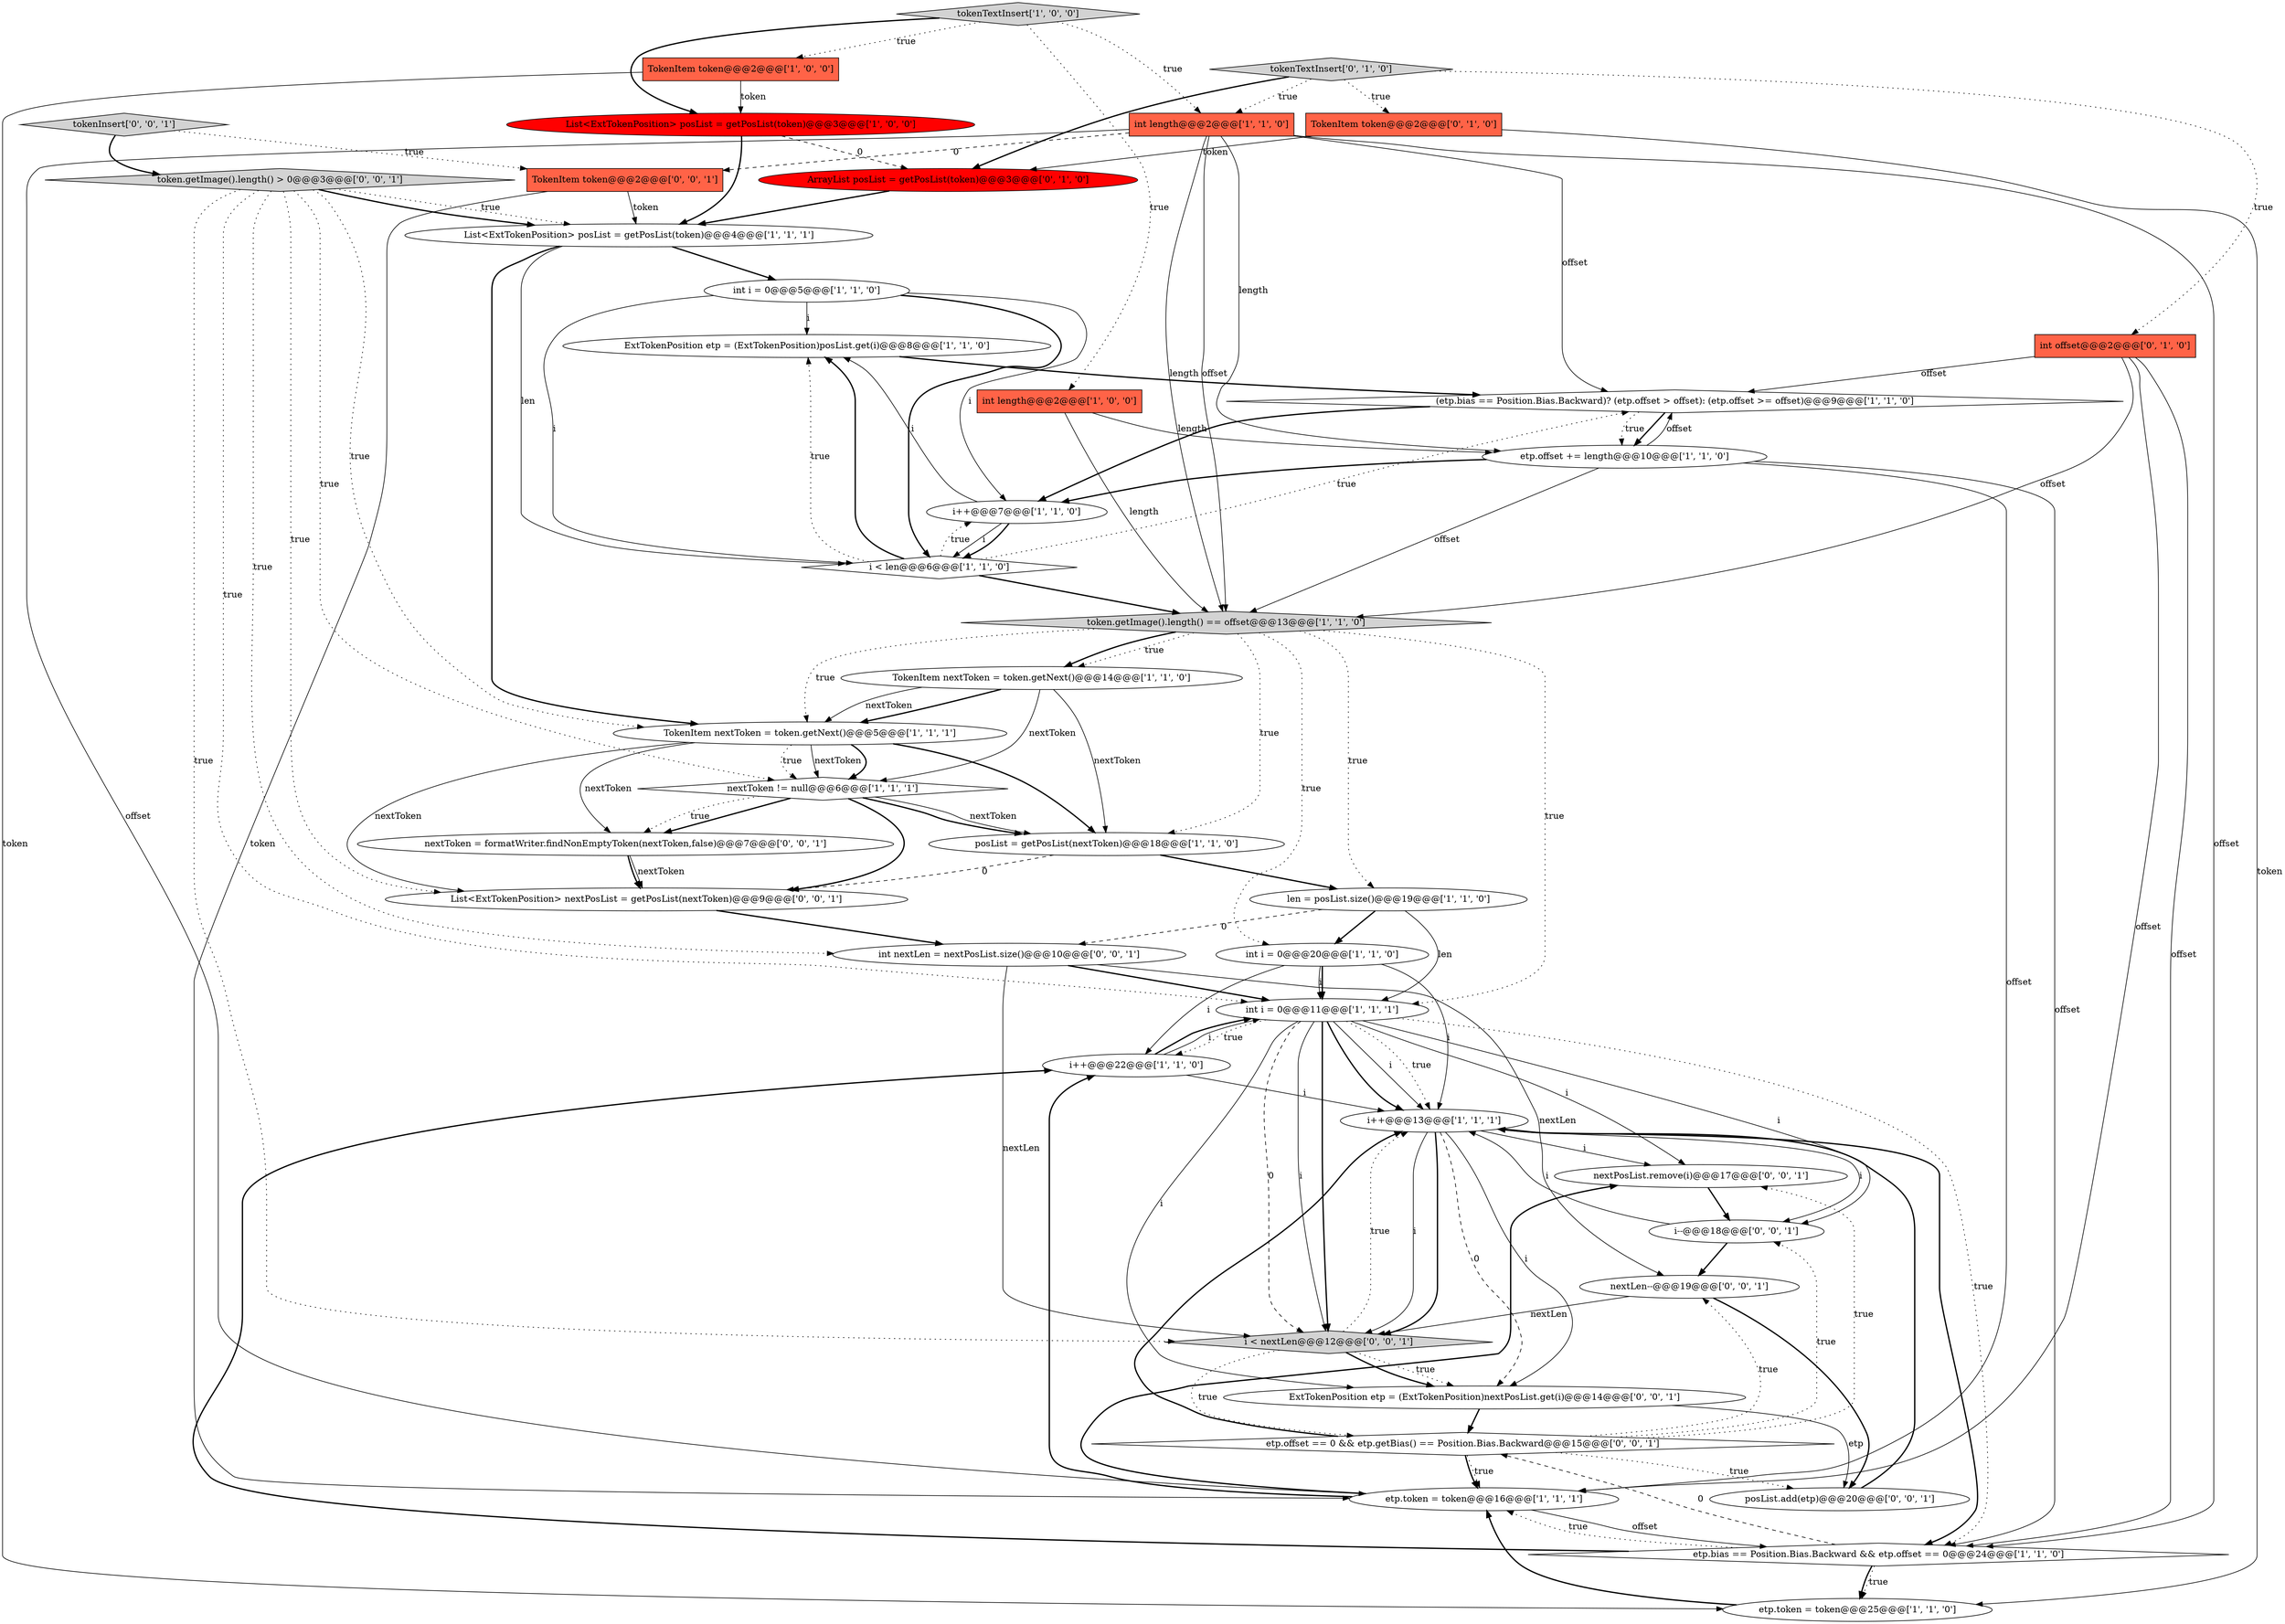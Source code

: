 digraph {
8 [style = filled, label = "nextToken != null@@@6@@@['1', '1', '1']", fillcolor = white, shape = diamond image = "AAA0AAABBB1BBB"];
16 [style = filled, label = "int i = 0@@@5@@@['1', '1', '0']", fillcolor = white, shape = ellipse image = "AAA0AAABBB1BBB"];
15 [style = filled, label = "i++@@@22@@@['1', '1', '0']", fillcolor = white, shape = ellipse image = "AAA0AAABBB1BBB"];
28 [style = filled, label = "ArrayList posList = getPosList(token)@@@3@@@['0', '1', '0']", fillcolor = red, shape = ellipse image = "AAA1AAABBB2BBB"];
36 [style = filled, label = "int nextLen = nextPosList.size()@@@10@@@['0', '0', '1']", fillcolor = white, shape = ellipse image = "AAA0AAABBB3BBB"];
30 [style = filled, label = "posList.add(etp)@@@20@@@['0', '0', '1']", fillcolor = white, shape = ellipse image = "AAA0AAABBB3BBB"];
5 [style = filled, label = "ExtTokenPosition etp = (ExtTokenPosition)posList.get(i)@@@8@@@['1', '1', '0']", fillcolor = white, shape = ellipse image = "AAA0AAABBB1BBB"];
35 [style = filled, label = "tokenInsert['0', '0', '1']", fillcolor = lightgray, shape = diamond image = "AAA0AAABBB3BBB"];
21 [style = filled, label = "i++@@@13@@@['1', '1', '1']", fillcolor = white, shape = ellipse image = "AAA0AAABBB1BBB"];
3 [style = filled, label = "i++@@@7@@@['1', '1', '0']", fillcolor = white, shape = ellipse image = "AAA0AAABBB1BBB"];
31 [style = filled, label = "TokenItem token@@@2@@@['0', '0', '1']", fillcolor = tomato, shape = box image = "AAA0AAABBB3BBB"];
20 [style = filled, label = "int length@@@2@@@['1', '0', '0']", fillcolor = tomato, shape = box image = "AAA0AAABBB1BBB"];
26 [style = filled, label = "int offset@@@2@@@['0', '1', '0']", fillcolor = tomato, shape = box image = "AAA0AAABBB2BBB"];
29 [style = filled, label = "etp.offset == 0 && etp.getBias() == Position.Bias.Backward@@@15@@@['0', '0', '1']", fillcolor = white, shape = diamond image = "AAA0AAABBB3BBB"];
40 [style = filled, label = "nextPosList.remove(i)@@@17@@@['0', '0', '1']", fillcolor = white, shape = ellipse image = "AAA0AAABBB3BBB"];
33 [style = filled, label = "i--@@@18@@@['0', '0', '1']", fillcolor = white, shape = ellipse image = "AAA0AAABBB3BBB"];
4 [style = filled, label = "List<ExtTokenPosition> posList = getPosList(token)@@@4@@@['1', '1', '1']", fillcolor = white, shape = ellipse image = "AAA0AAABBB1BBB"];
6 [style = filled, label = "posList = getPosList(nextToken)@@@18@@@['1', '1', '0']", fillcolor = white, shape = ellipse image = "AAA0AAABBB1BBB"];
9 [style = filled, label = "etp.token = token@@@16@@@['1', '1', '1']", fillcolor = white, shape = ellipse image = "AAA0AAABBB1BBB"];
10 [style = filled, label = "int i = 0@@@11@@@['1', '1', '1']", fillcolor = white, shape = ellipse image = "AAA0AAABBB1BBB"];
2 [style = filled, label = "int i = 0@@@20@@@['1', '1', '0']", fillcolor = white, shape = ellipse image = "AAA0AAABBB1BBB"];
12 [style = filled, label = "List<ExtTokenPosition> posList = getPosList(token)@@@3@@@['1', '0', '0']", fillcolor = red, shape = ellipse image = "AAA1AAABBB1BBB"];
41 [style = filled, label = "i < nextLen@@@12@@@['0', '0', '1']", fillcolor = lightgray, shape = diamond image = "AAA0AAABBB3BBB"];
7 [style = filled, label = "TokenItem nextToken = token.getNext()@@@14@@@['1', '1', '0']", fillcolor = white, shape = ellipse image = "AAA0AAABBB1BBB"];
34 [style = filled, label = "List<ExtTokenPosition> nextPosList = getPosList(nextToken)@@@9@@@['0', '0', '1']", fillcolor = white, shape = ellipse image = "AAA0AAABBB3BBB"];
38 [style = filled, label = "nextLen--@@@19@@@['0', '0', '1']", fillcolor = white, shape = ellipse image = "AAA0AAABBB3BBB"];
22 [style = filled, label = "i < len@@@6@@@['1', '1', '0']", fillcolor = white, shape = diamond image = "AAA0AAABBB1BBB"];
0 [style = filled, label = "etp.offset += length@@@10@@@['1', '1', '0']", fillcolor = white, shape = ellipse image = "AAA0AAABBB1BBB"];
25 [style = filled, label = "TokenItem token@@@2@@@['0', '1', '0']", fillcolor = tomato, shape = box image = "AAA0AAABBB2BBB"];
18 [style = filled, label = "tokenTextInsert['1', '0', '0']", fillcolor = lightgray, shape = diamond image = "AAA0AAABBB1BBB"];
17 [style = filled, label = "etp.token = token@@@25@@@['1', '1', '0']", fillcolor = white, shape = ellipse image = "AAA0AAABBB1BBB"];
11 [style = filled, label = "token.getImage().length() == offset@@@13@@@['1', '1', '0']", fillcolor = lightgray, shape = diamond image = "AAA0AAABBB1BBB"];
13 [style = filled, label = "(etp.bias == Position.Bias.Backward)? (etp.offset > offset): (etp.offset >= offset)@@@9@@@['1', '1', '0']", fillcolor = white, shape = diamond image = "AAA0AAABBB1BBB"];
27 [style = filled, label = "tokenTextInsert['0', '1', '0']", fillcolor = lightgray, shape = diamond image = "AAA0AAABBB2BBB"];
14 [style = filled, label = "TokenItem nextToken = token.getNext()@@@5@@@['1', '1', '1']", fillcolor = white, shape = ellipse image = "AAA0AAABBB1BBB"];
32 [style = filled, label = "nextToken = formatWriter.findNonEmptyToken(nextToken,false)@@@7@@@['0', '0', '1']", fillcolor = white, shape = ellipse image = "AAA0AAABBB3BBB"];
19 [style = filled, label = "etp.bias == Position.Bias.Backward && etp.offset == 0@@@24@@@['1', '1', '0']", fillcolor = white, shape = diamond image = "AAA0AAABBB1BBB"];
23 [style = filled, label = "TokenItem token@@@2@@@['1', '0', '0']", fillcolor = tomato, shape = box image = "AAA0AAABBB1BBB"];
1 [style = filled, label = "len = posList.size()@@@19@@@['1', '1', '0']", fillcolor = white, shape = ellipse image = "AAA0AAABBB1BBB"];
37 [style = filled, label = "token.getImage().length() > 0@@@3@@@['0', '0', '1']", fillcolor = lightgray, shape = diamond image = "AAA0AAABBB3BBB"];
24 [style = filled, label = "int length@@@2@@@['1', '1', '0']", fillcolor = tomato, shape = box image = "AAA0AAABBB1BBB"];
39 [style = filled, label = "ExtTokenPosition etp = (ExtTokenPosition)nextPosList.get(i)@@@14@@@['0', '0', '1']", fillcolor = white, shape = ellipse image = "AAA0AAABBB3BBB"];
24->19 [style = solid, label="offset"];
14->32 [style = solid, label="nextToken"];
29->9 [style = dotted, label="true"];
15->10 [style = bold, label=""];
3->22 [style = solid, label="i"];
24->13 [style = solid, label="offset"];
14->34 [style = solid, label="nextToken"];
36->38 [style = solid, label="nextLen"];
21->41 [style = solid, label="i"];
11->1 [style = dotted, label="true"];
17->9 [style = bold, label=""];
27->28 [style = bold, label=""];
24->11 [style = solid, label="offset"];
4->22 [style = solid, label="len"];
20->0 [style = solid, label="length"];
8->6 [style = bold, label=""];
32->34 [style = bold, label=""];
6->34 [style = dashed, label="0"];
26->9 [style = solid, label="offset"];
18->20 [style = dotted, label="true"];
10->41 [style = bold, label=""];
7->8 [style = solid, label="nextToken"];
7->6 [style = solid, label="nextToken"];
7->14 [style = bold, label=""];
16->3 [style = solid, label="i"];
0->13 [style = solid, label="offset"];
10->41 [style = dashed, label="0"];
38->30 [style = bold, label=""];
11->2 [style = dotted, label="true"];
41->29 [style = dotted, label="true"];
35->37 [style = bold, label=""];
0->19 [style = solid, label="offset"];
10->33 [style = solid, label="i"];
20->11 [style = solid, label="length"];
37->36 [style = dotted, label="true"];
36->41 [style = solid, label="nextLen"];
19->15 [style = bold, label=""];
4->16 [style = bold, label=""];
41->21 [style = dotted, label="true"];
15->10 [style = solid, label="i"];
39->29 [style = bold, label=""];
15->21 [style = solid, label="i"];
9->40 [style = bold, label=""];
0->3 [style = bold, label=""];
38->41 [style = solid, label="nextLen"];
8->34 [style = bold, label=""];
11->7 [style = dotted, label="true"];
18->23 [style = dotted, label="true"];
10->41 [style = solid, label="i"];
2->21 [style = solid, label="i"];
27->25 [style = dotted, label="true"];
21->19 [style = bold, label=""];
19->17 [style = dotted, label="true"];
11->10 [style = dotted, label="true"];
11->14 [style = dotted, label="true"];
21->41 [style = bold, label=""];
18->12 [style = bold, label=""];
10->21 [style = bold, label=""];
27->24 [style = dotted, label="true"];
2->10 [style = solid, label="i"];
10->39 [style = solid, label="i"];
22->5 [style = bold, label=""];
7->14 [style = solid, label="nextToken"];
37->8 [style = dotted, label="true"];
37->4 [style = dotted, label="true"];
37->41 [style = dotted, label="true"];
24->9 [style = solid, label="offset"];
10->21 [style = solid, label="i"];
13->0 [style = dotted, label="true"];
29->40 [style = dotted, label="true"];
34->36 [style = bold, label=""];
22->13 [style = dotted, label="true"];
19->9 [style = dotted, label="true"];
23->17 [style = solid, label="token"];
14->8 [style = bold, label=""];
37->14 [style = dotted, label="true"];
22->11 [style = bold, label=""];
26->13 [style = solid, label="offset"];
14->6 [style = bold, label=""];
13->0 [style = bold, label=""];
1->10 [style = solid, label="len"];
4->14 [style = bold, label=""];
3->5 [style = solid, label="i"];
0->9 [style = solid, label="offset"];
18->24 [style = dotted, label="true"];
25->17 [style = solid, label="token"];
19->17 [style = bold, label=""];
24->11 [style = solid, label="length"];
39->30 [style = solid, label="etp"];
2->10 [style = bold, label=""];
23->12 [style = solid, label="token"];
35->31 [style = dotted, label="true"];
29->21 [style = bold, label=""];
21->39 [style = dashed, label="0"];
10->40 [style = solid, label="i"];
22->5 [style = dotted, label="true"];
0->11 [style = solid, label="offset"];
31->4 [style = solid, label="token"];
6->1 [style = bold, label=""];
40->33 [style = bold, label=""];
30->21 [style = bold, label=""];
21->39 [style = solid, label="i"];
11->6 [style = dotted, label="true"];
10->19 [style = dotted, label="true"];
5->13 [style = bold, label=""];
25->28 [style = solid, label="token"];
14->8 [style = dotted, label="true"];
22->3 [style = dotted, label="true"];
1->2 [style = bold, label=""];
37->34 [style = dotted, label="true"];
31->9 [style = solid, label="token"];
36->10 [style = bold, label=""];
37->10 [style = dotted, label="true"];
32->34 [style = solid, label="nextToken"];
8->32 [style = bold, label=""];
27->26 [style = dotted, label="true"];
29->9 [style = bold, label=""];
19->29 [style = dashed, label="0"];
16->22 [style = solid, label="i"];
29->38 [style = dotted, label="true"];
21->33 [style = solid, label="i"];
33->21 [style = solid, label="i"];
41->39 [style = dotted, label="true"];
9->19 [style = solid, label="offset"];
16->22 [style = bold, label=""];
8->32 [style = dotted, label="true"];
3->22 [style = bold, label=""];
2->15 [style = solid, label="i"];
37->4 [style = bold, label=""];
10->15 [style = dotted, label="true"];
16->5 [style = solid, label="i"];
1->36 [style = dashed, label="0"];
13->3 [style = bold, label=""];
12->4 [style = bold, label=""];
9->15 [style = bold, label=""];
12->28 [style = dashed, label="0"];
24->0 [style = solid, label="length"];
26->11 [style = solid, label="offset"];
8->6 [style = solid, label="nextToken"];
24->31 [style = dashed, label="0"];
29->30 [style = dotted, label="true"];
33->38 [style = bold, label=""];
29->33 [style = dotted, label="true"];
26->19 [style = solid, label="offset"];
14->8 [style = solid, label="nextToken"];
41->39 [style = bold, label=""];
10->21 [style = dotted, label="true"];
11->7 [style = bold, label=""];
21->40 [style = solid, label="i"];
28->4 [style = bold, label=""];
}
